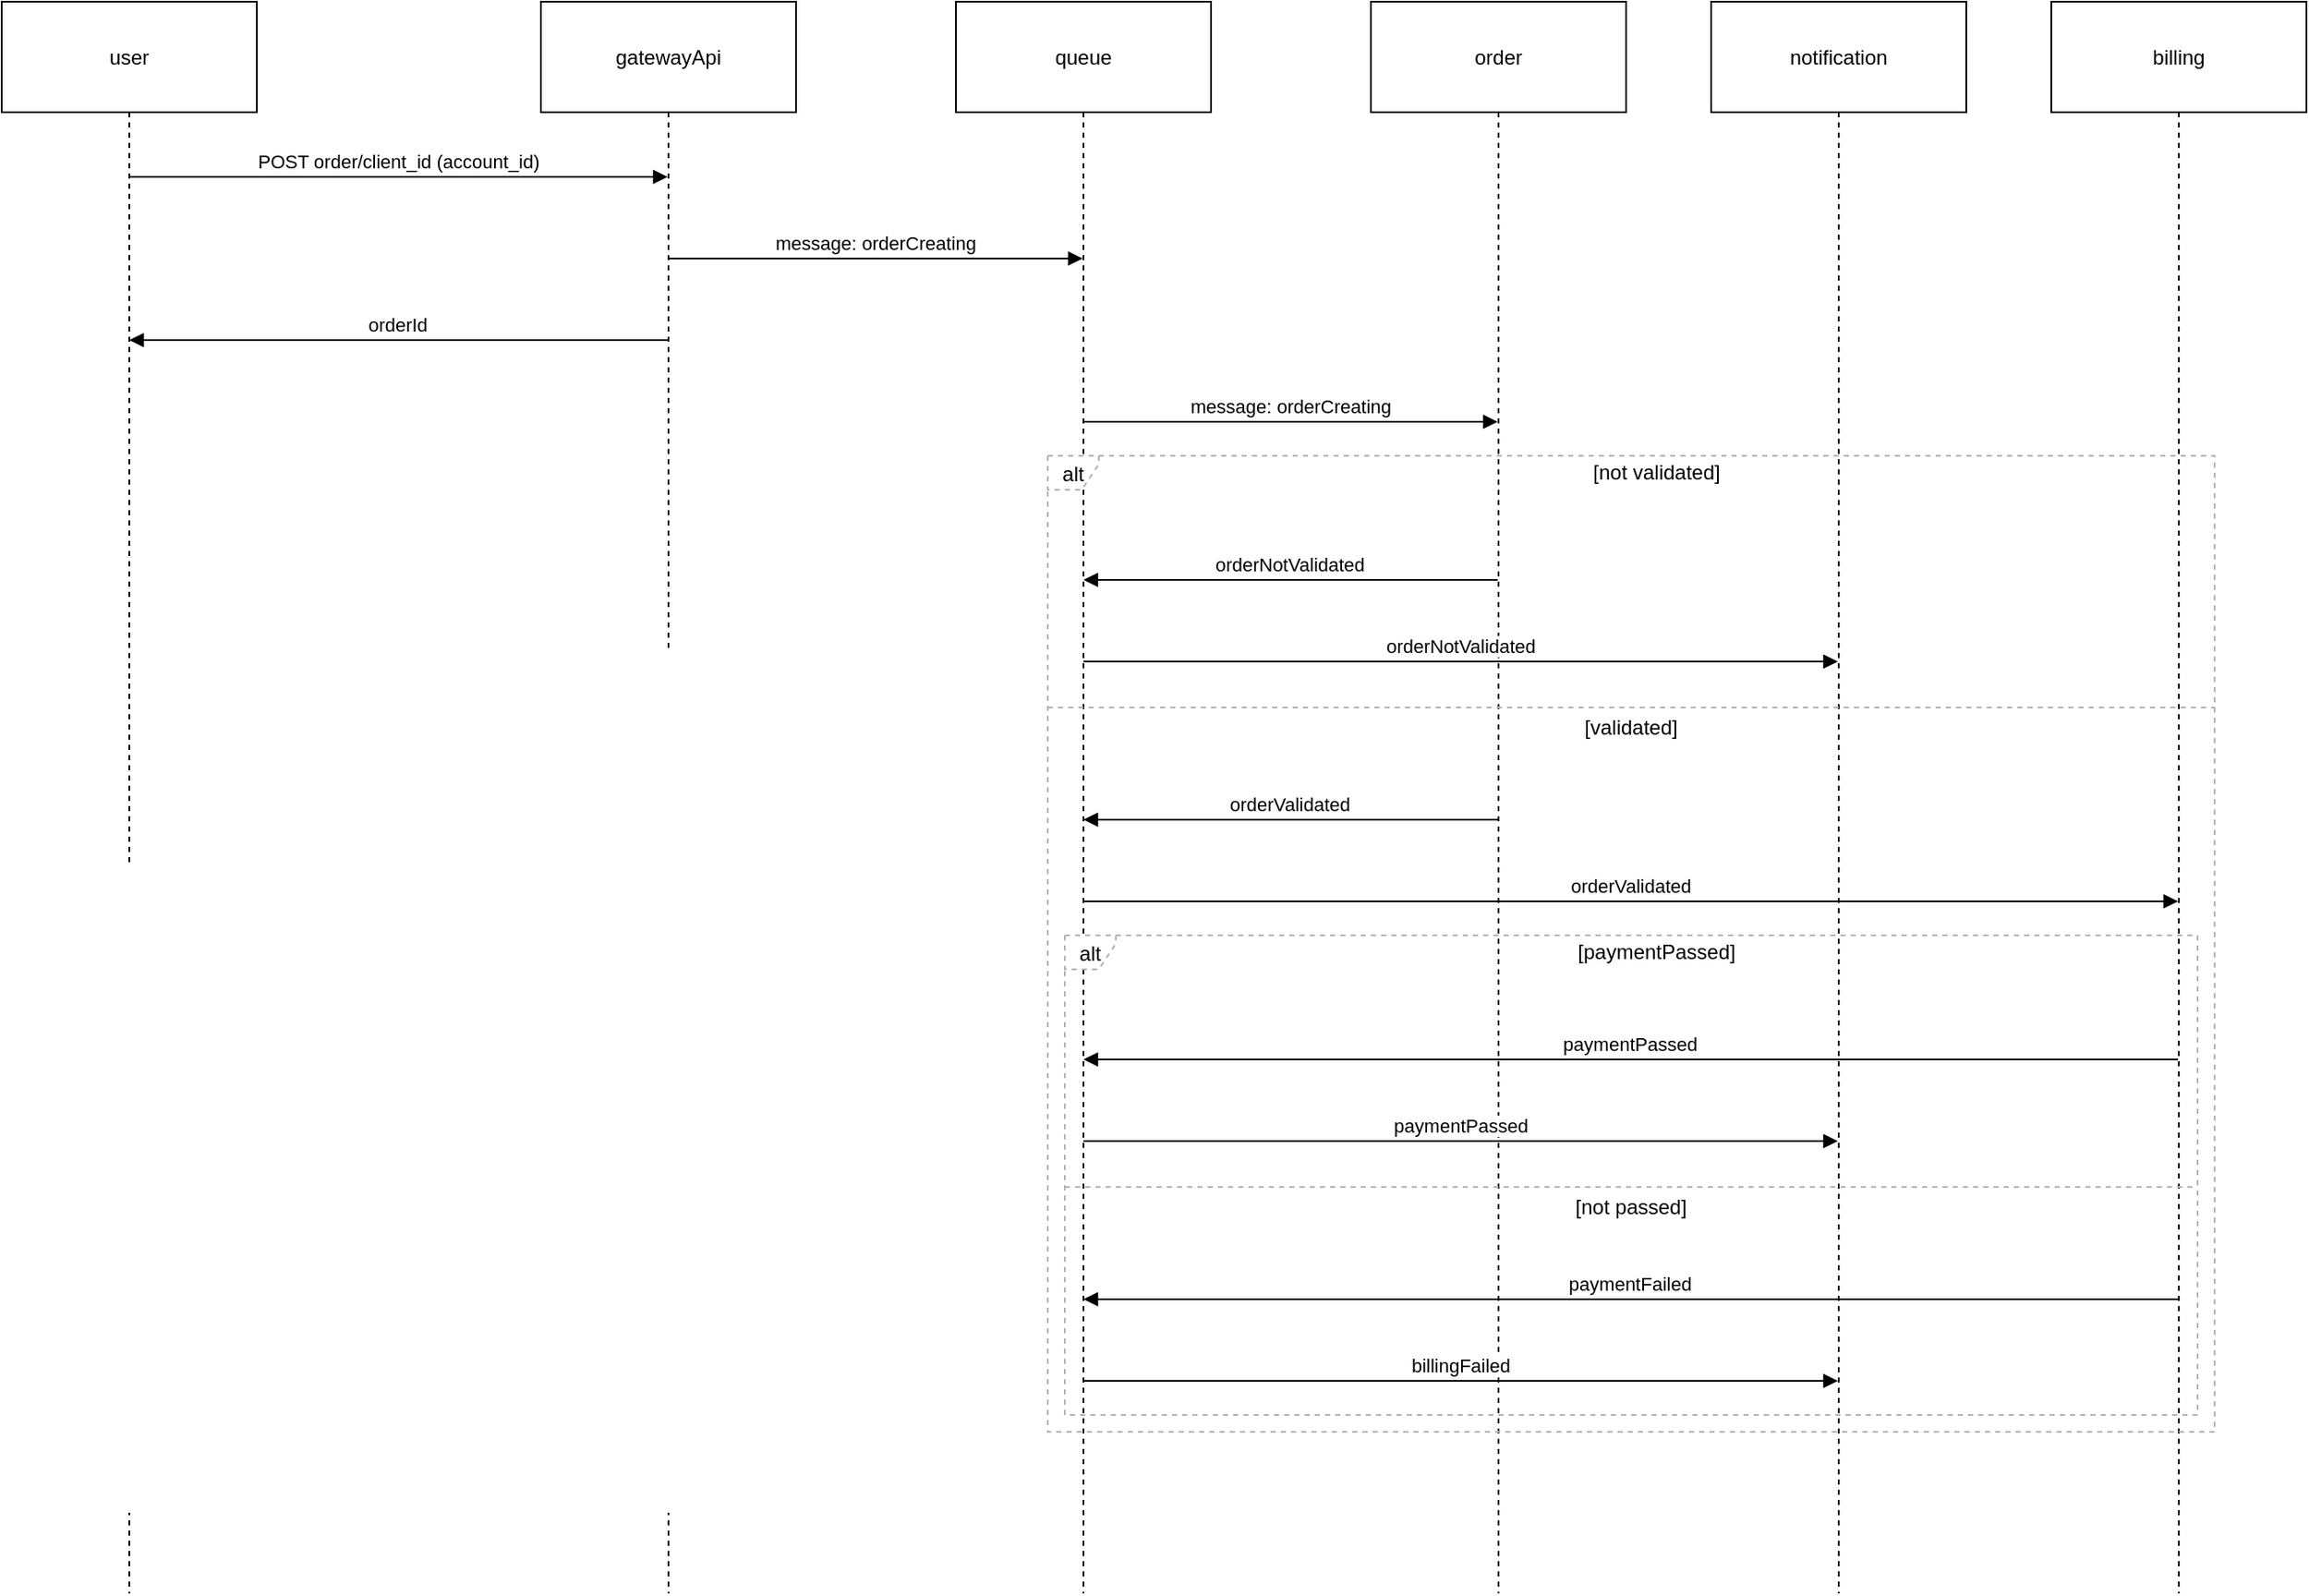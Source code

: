 <mxfile version="26.2.15">
  <diagram name="Страница — 1" id="o_mo39zTx-f1_OBZOle8">
    <mxGraphModel dx="1106" dy="800" grid="1" gridSize="10" guides="1" tooltips="1" connect="1" arrows="1" fold="1" page="1" pageScale="1" pageWidth="1169" pageHeight="827" math="0" shadow="0">
      <root>
        <mxCell id="0" />
        <mxCell id="1" parent="0" />
        <mxCell id="3aPdIZ8QfatfntHcrkZ4-1" value="user" style="shape=umlLifeline;perimeter=lifelinePerimeter;whiteSpace=wrap;container=1;dropTarget=0;collapsible=0;recursiveResize=0;outlineConnect=0;portConstraint=eastwest;newEdgeStyle={&quot;edgeStyle&quot;:&quot;elbowEdgeStyle&quot;,&quot;elbow&quot;:&quot;vertical&quot;,&quot;curved&quot;:0,&quot;rounded&quot;:0};size=65;" vertex="1" parent="1">
          <mxGeometry x="20" y="20" width="150" height="936" as="geometry" />
        </mxCell>
        <mxCell id="3aPdIZ8QfatfntHcrkZ4-2" value="gatewayApi" style="shape=umlLifeline;perimeter=lifelinePerimeter;whiteSpace=wrap;container=1;dropTarget=0;collapsible=0;recursiveResize=0;outlineConnect=0;portConstraint=eastwest;newEdgeStyle={&quot;edgeStyle&quot;:&quot;elbowEdgeStyle&quot;,&quot;elbow&quot;:&quot;vertical&quot;,&quot;curved&quot;:0,&quot;rounded&quot;:0};size=65;" vertex="1" parent="1">
          <mxGeometry x="337" y="20" width="150" height="936" as="geometry" />
        </mxCell>
        <mxCell id="3aPdIZ8QfatfntHcrkZ4-3" value="queue" style="shape=umlLifeline;perimeter=lifelinePerimeter;whiteSpace=wrap;container=1;dropTarget=0;collapsible=0;recursiveResize=0;outlineConnect=0;portConstraint=eastwest;newEdgeStyle={&quot;edgeStyle&quot;:&quot;elbowEdgeStyle&quot;,&quot;elbow&quot;:&quot;vertical&quot;,&quot;curved&quot;:0,&quot;rounded&quot;:0};size=65;" vertex="1" parent="1">
          <mxGeometry x="581" y="20" width="150" height="936" as="geometry" />
        </mxCell>
        <mxCell id="3aPdIZ8QfatfntHcrkZ4-4" value="order" style="shape=umlLifeline;perimeter=lifelinePerimeter;whiteSpace=wrap;container=1;dropTarget=0;collapsible=0;recursiveResize=0;outlineConnect=0;portConstraint=eastwest;newEdgeStyle={&quot;edgeStyle&quot;:&quot;elbowEdgeStyle&quot;,&quot;elbow&quot;:&quot;vertical&quot;,&quot;curved&quot;:0,&quot;rounded&quot;:0};size=65;" vertex="1" parent="1">
          <mxGeometry x="825" y="20" width="150" height="936" as="geometry" />
        </mxCell>
        <mxCell id="3aPdIZ8QfatfntHcrkZ4-5" value="notification" style="shape=umlLifeline;perimeter=lifelinePerimeter;whiteSpace=wrap;container=1;dropTarget=0;collapsible=0;recursiveResize=0;outlineConnect=0;portConstraint=eastwest;newEdgeStyle={&quot;edgeStyle&quot;:&quot;elbowEdgeStyle&quot;,&quot;elbow&quot;:&quot;vertical&quot;,&quot;curved&quot;:0,&quot;rounded&quot;:0};size=65;" vertex="1" parent="1">
          <mxGeometry x="1025" y="20" width="150" height="936" as="geometry" />
        </mxCell>
        <mxCell id="3aPdIZ8QfatfntHcrkZ4-6" value="billing" style="shape=umlLifeline;perimeter=lifelinePerimeter;whiteSpace=wrap;container=1;dropTarget=0;collapsible=0;recursiveResize=0;outlineConnect=0;portConstraint=eastwest;newEdgeStyle={&quot;edgeStyle&quot;:&quot;elbowEdgeStyle&quot;,&quot;elbow&quot;:&quot;vertical&quot;,&quot;curved&quot;:0,&quot;rounded&quot;:0};size=65;" vertex="1" parent="1">
          <mxGeometry x="1225" y="20" width="150" height="936" as="geometry" />
        </mxCell>
        <mxCell id="3aPdIZ8QfatfntHcrkZ4-7" value="alt" style="shape=umlFrame;dashed=1;pointerEvents=0;dropTarget=0;strokeColor=#B3B3B3;height=20;width=30" vertex="1" parent="1">
          <mxGeometry x="645" y="569" width="666" height="282" as="geometry" />
        </mxCell>
        <mxCell id="3aPdIZ8QfatfntHcrkZ4-8" value="[paymentPassed]" style="text;strokeColor=none;fillColor=none;align=center;verticalAlign=middle;whiteSpace=wrap;" vertex="1" parent="3aPdIZ8QfatfntHcrkZ4-7">
          <mxGeometry x="30" width="636" height="20" as="geometry" />
        </mxCell>
        <mxCell id="3aPdIZ8QfatfntHcrkZ4-9" value="[not passed]" style="shape=line;dashed=1;whiteSpace=wrap;verticalAlign=top;labelPosition=center;verticalLabelPosition=middle;align=center;strokeColor=#B3B3B3;" vertex="1" parent="3aPdIZ8QfatfntHcrkZ4-7">
          <mxGeometry y="146" width="666" height="4" as="geometry" />
        </mxCell>
        <mxCell id="3aPdIZ8QfatfntHcrkZ4-10" value="alt" style="shape=umlFrame;dashed=1;pointerEvents=0;dropTarget=0;strokeColor=#B3B3B3;height=20;width=30" vertex="1" parent="1">
          <mxGeometry x="635" y="287" width="686" height="574" as="geometry" />
        </mxCell>
        <mxCell id="3aPdIZ8QfatfntHcrkZ4-11" value="[not validated]" style="text;strokeColor=none;fillColor=none;align=center;verticalAlign=middle;whiteSpace=wrap;" vertex="1" parent="3aPdIZ8QfatfntHcrkZ4-10">
          <mxGeometry x="30" width="656" height="20" as="geometry" />
        </mxCell>
        <mxCell id="3aPdIZ8QfatfntHcrkZ4-12" value="[validated]" style="shape=line;dashed=1;whiteSpace=wrap;verticalAlign=top;labelPosition=center;verticalLabelPosition=middle;align=center;strokeColor=#B3B3B3;" vertex="1" parent="3aPdIZ8QfatfntHcrkZ4-10">
          <mxGeometry y="146" width="686" height="4" as="geometry" />
        </mxCell>
        <mxCell id="3aPdIZ8QfatfntHcrkZ4-13" value="POST order/client_id (account_id)" style="verticalAlign=bottom;edgeStyle=elbowEdgeStyle;elbow=vertical;curved=0;rounded=0;endArrow=block;" edge="1" parent="1" source="3aPdIZ8QfatfntHcrkZ4-1" target="3aPdIZ8QfatfntHcrkZ4-2">
          <mxGeometry relative="1" as="geometry">
            <Array as="points">
              <mxPoint x="262" y="123" />
            </Array>
          </mxGeometry>
        </mxCell>
        <mxCell id="3aPdIZ8QfatfntHcrkZ4-14" value="message: orderCreating" style="verticalAlign=bottom;edgeStyle=elbowEdgeStyle;elbow=vertical;curved=0;rounded=0;endArrow=block;" edge="1" parent="1" source="3aPdIZ8QfatfntHcrkZ4-2" target="3aPdIZ8QfatfntHcrkZ4-3">
          <mxGeometry relative="1" as="geometry">
            <Array as="points">
              <mxPoint x="543" y="171" />
            </Array>
          </mxGeometry>
        </mxCell>
        <mxCell id="3aPdIZ8QfatfntHcrkZ4-15" value="orderId" style="verticalAlign=bottom;edgeStyle=elbowEdgeStyle;elbow=vertical;curved=0;rounded=0;endArrow=block;" edge="1" parent="1" source="3aPdIZ8QfatfntHcrkZ4-2" target="3aPdIZ8QfatfntHcrkZ4-1">
          <mxGeometry relative="1" as="geometry">
            <Array as="points">
              <mxPoint x="265" y="219" />
            </Array>
          </mxGeometry>
        </mxCell>
        <mxCell id="3aPdIZ8QfatfntHcrkZ4-16" value="message: orderCreating" style="verticalAlign=bottom;edgeStyle=elbowEdgeStyle;elbow=vertical;curved=0;rounded=0;endArrow=block;" edge="1" parent="1" source="3aPdIZ8QfatfntHcrkZ4-3" target="3aPdIZ8QfatfntHcrkZ4-4">
          <mxGeometry relative="1" as="geometry">
            <Array as="points">
              <mxPoint x="787" y="267" />
            </Array>
          </mxGeometry>
        </mxCell>
        <mxCell id="3aPdIZ8QfatfntHcrkZ4-17" value="orderNotValidated" style="verticalAlign=bottom;edgeStyle=elbowEdgeStyle;elbow=vertical;curved=0;rounded=0;endArrow=block;" edge="1" parent="1" source="3aPdIZ8QfatfntHcrkZ4-4" target="3aPdIZ8QfatfntHcrkZ4-3">
          <mxGeometry relative="1" as="geometry">
            <Array as="points">
              <mxPoint x="790" y="360" />
            </Array>
          </mxGeometry>
        </mxCell>
        <mxCell id="3aPdIZ8QfatfntHcrkZ4-18" value="orderNotValidated" style="verticalAlign=bottom;edgeStyle=elbowEdgeStyle;elbow=vertical;curved=0;rounded=0;endArrow=block;" edge="1" parent="1" source="3aPdIZ8QfatfntHcrkZ4-3" target="3aPdIZ8QfatfntHcrkZ4-5">
          <mxGeometry relative="1" as="geometry">
            <Array as="points">
              <mxPoint x="887" y="408" />
            </Array>
          </mxGeometry>
        </mxCell>
        <mxCell id="3aPdIZ8QfatfntHcrkZ4-19" value="orderValidated" style="verticalAlign=bottom;edgeStyle=elbowEdgeStyle;elbow=vertical;curved=0;rounded=0;endArrow=block;" edge="1" parent="1" source="3aPdIZ8QfatfntHcrkZ4-4" target="3aPdIZ8QfatfntHcrkZ4-3">
          <mxGeometry relative="1" as="geometry">
            <Array as="points">
              <mxPoint x="790" y="501" />
            </Array>
          </mxGeometry>
        </mxCell>
        <mxCell id="3aPdIZ8QfatfntHcrkZ4-20" value="orderValidated" style="verticalAlign=bottom;edgeStyle=elbowEdgeStyle;elbow=vertical;curved=0;rounded=0;endArrow=block;" edge="1" parent="1" source="3aPdIZ8QfatfntHcrkZ4-3" target="3aPdIZ8QfatfntHcrkZ4-6">
          <mxGeometry relative="1" as="geometry">
            <Array as="points">
              <mxPoint x="987" y="549" />
            </Array>
          </mxGeometry>
        </mxCell>
        <mxCell id="3aPdIZ8QfatfntHcrkZ4-21" value="paymentPassed" style="verticalAlign=bottom;edgeStyle=elbowEdgeStyle;elbow=vertical;curved=0;rounded=0;endArrow=block;" edge="1" parent="1" source="3aPdIZ8QfatfntHcrkZ4-6" target="3aPdIZ8QfatfntHcrkZ4-3">
          <mxGeometry relative="1" as="geometry">
            <Array as="points">
              <mxPoint x="990" y="642" />
            </Array>
          </mxGeometry>
        </mxCell>
        <mxCell id="3aPdIZ8QfatfntHcrkZ4-22" value="paymentPassed" style="verticalAlign=bottom;edgeStyle=elbowEdgeStyle;elbow=vertical;curved=0;rounded=0;endArrow=block;" edge="1" parent="1" source="3aPdIZ8QfatfntHcrkZ4-3" target="3aPdIZ8QfatfntHcrkZ4-5">
          <mxGeometry relative="1" as="geometry">
            <Array as="points">
              <mxPoint x="887" y="690" />
            </Array>
          </mxGeometry>
        </mxCell>
        <mxCell id="3aPdIZ8QfatfntHcrkZ4-23" value="paymentFailed" style="verticalAlign=bottom;edgeStyle=elbowEdgeStyle;elbow=vertical;curved=0;rounded=0;endArrow=block;" edge="1" parent="1" source="3aPdIZ8QfatfntHcrkZ4-6" target="3aPdIZ8QfatfntHcrkZ4-3">
          <mxGeometry relative="1" as="geometry">
            <Array as="points">
              <mxPoint x="990" y="783" />
            </Array>
          </mxGeometry>
        </mxCell>
        <mxCell id="3aPdIZ8QfatfntHcrkZ4-24" value="billingFailed" style="verticalAlign=bottom;edgeStyle=elbowEdgeStyle;elbow=vertical;curved=0;rounded=0;endArrow=block;" edge="1" parent="1" source="3aPdIZ8QfatfntHcrkZ4-3" target="3aPdIZ8QfatfntHcrkZ4-5">
          <mxGeometry relative="1" as="geometry">
            <Array as="points">
              <mxPoint x="887" y="831" />
            </Array>
          </mxGeometry>
        </mxCell>
      </root>
    </mxGraphModel>
  </diagram>
</mxfile>
